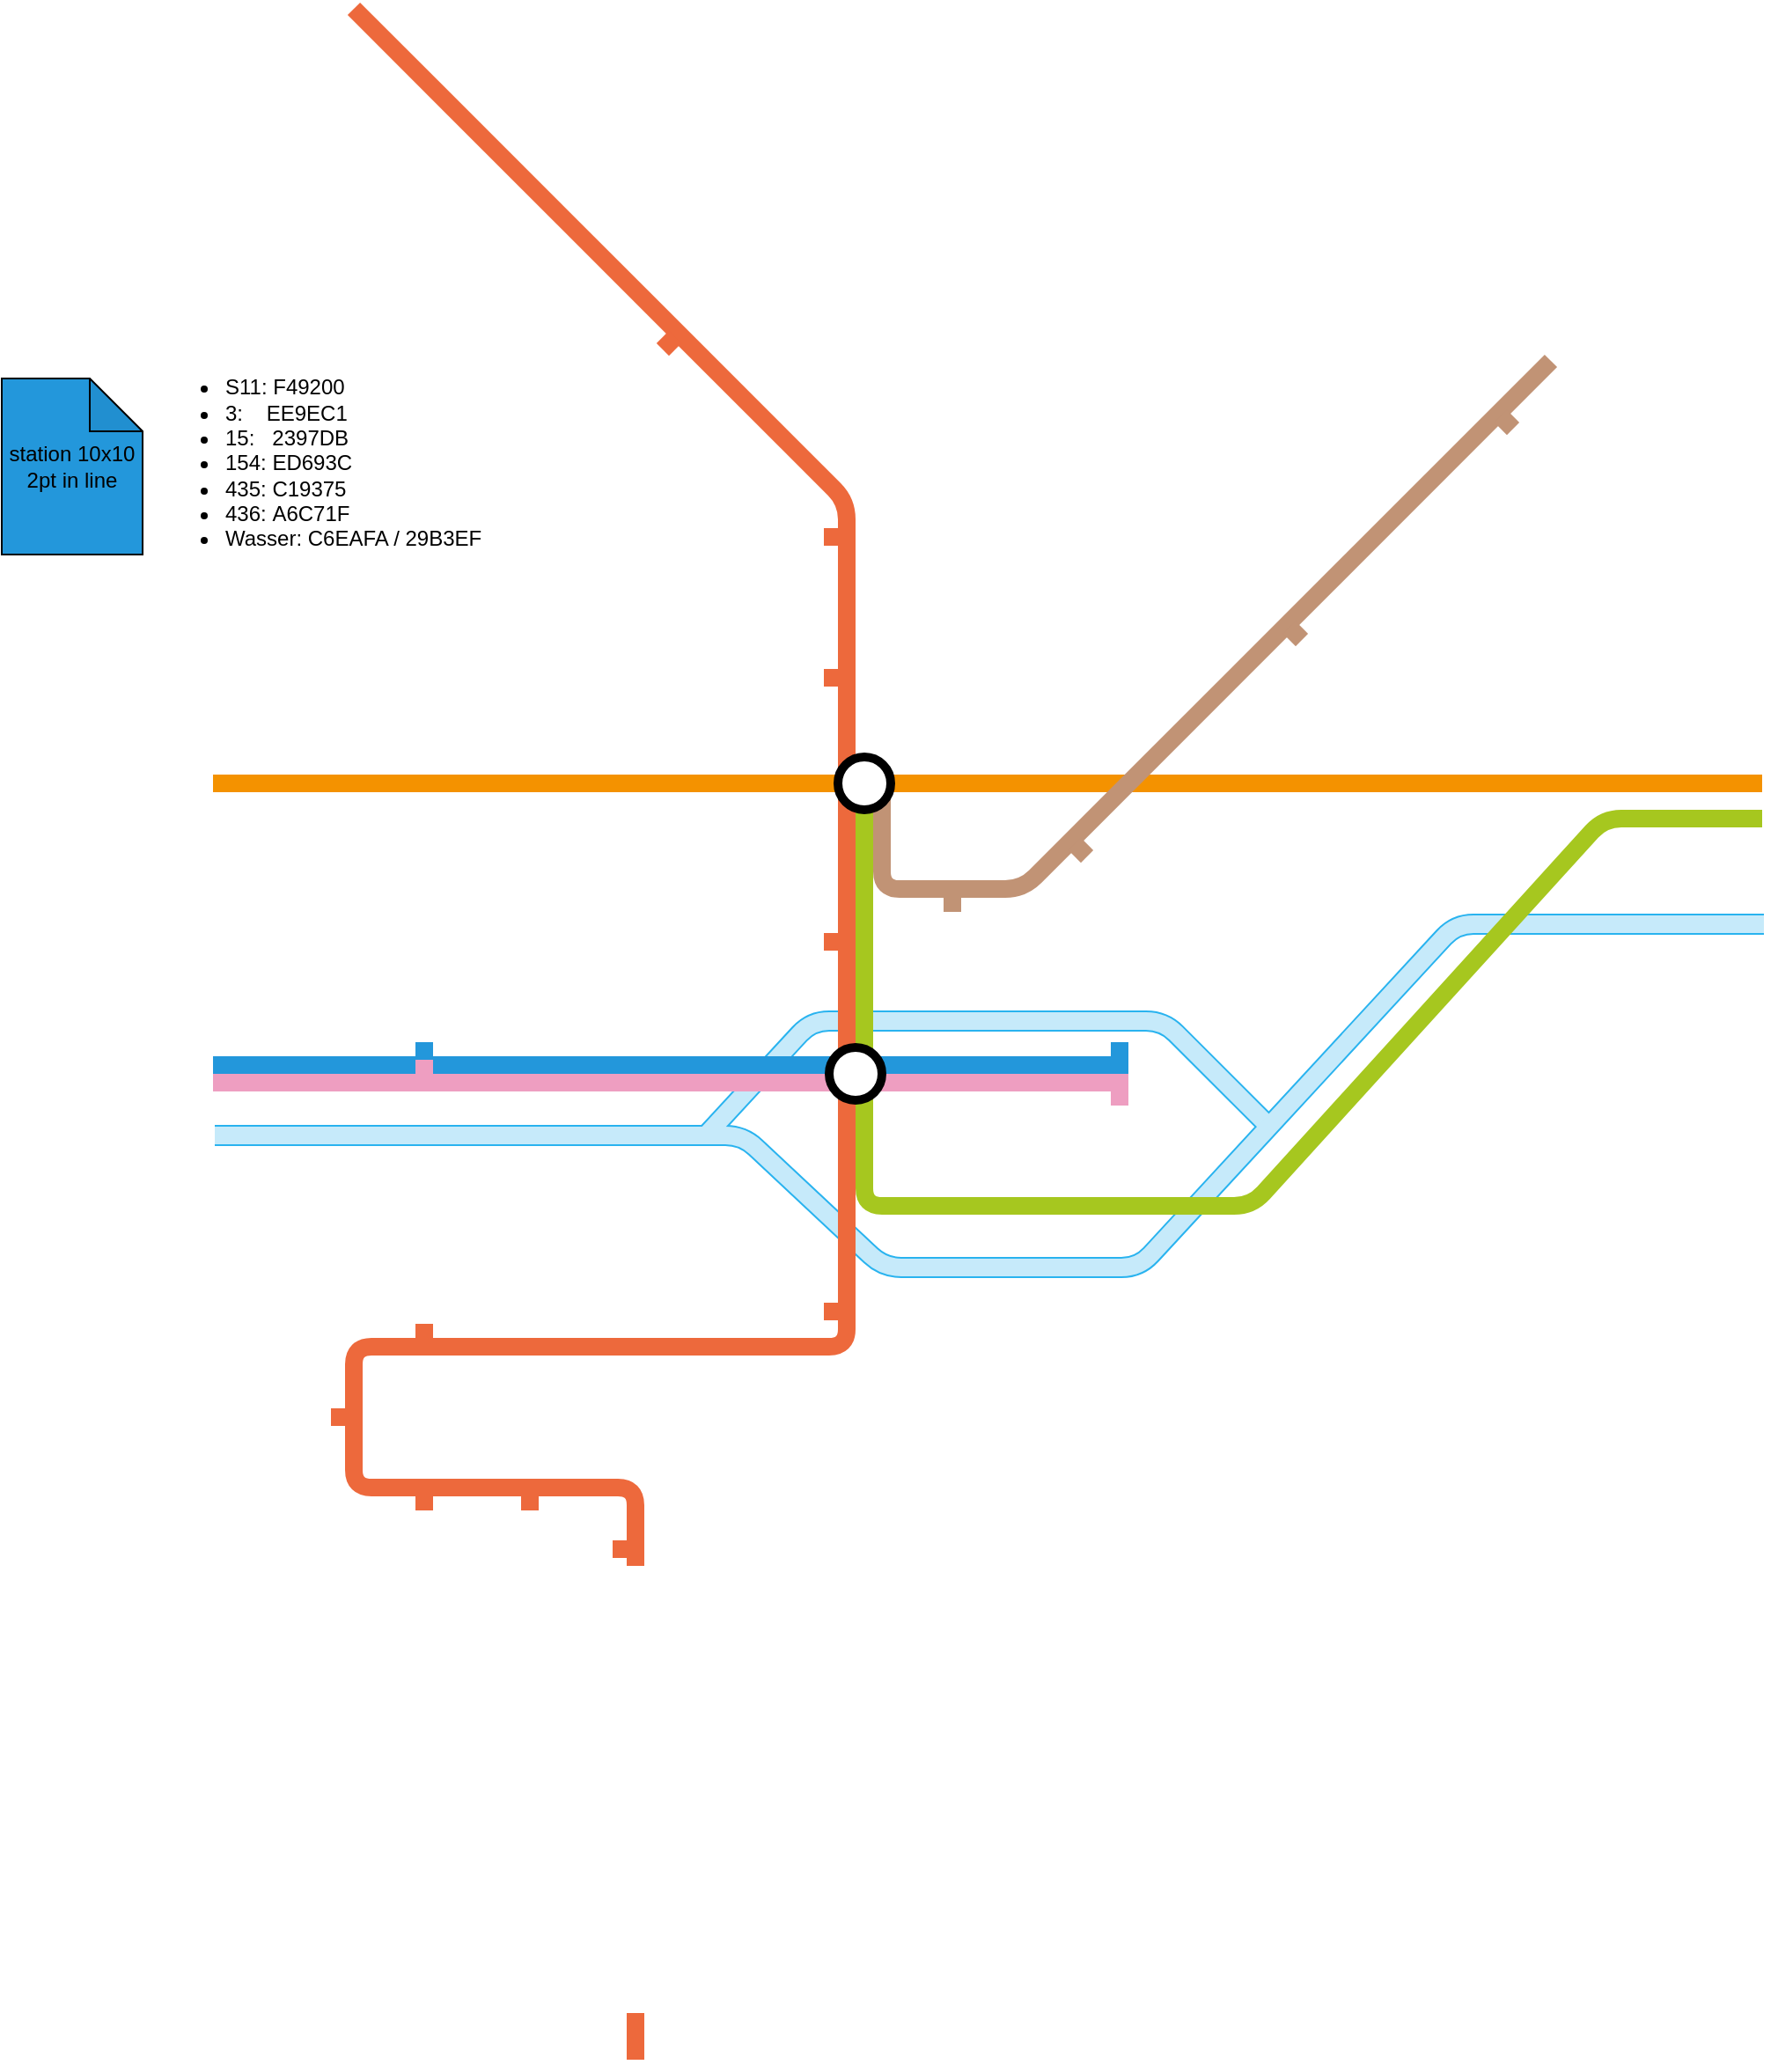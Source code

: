 <mxfile version="12.7.0" type="github">
  <diagram id="F8VpJ28K4jp9fLRufquV" name="Page-1">
    <mxGraphModel dx="975" dy="665" grid="1" gridSize="5" guides="1" tooltips="1" connect="1" arrows="1" fold="1" page="0" pageScale="1" pageWidth="1169" pageHeight="827" math="0" shadow="0">
      <root>
        <mxCell id="0"/>
        <mxCell id="tSeJXY5QkdyVhTGE8RgK-30" value="Border" style="locked=1;" parent="0" visible="0"/>
        <mxCell id="M_QFQK3Uzq7nNJ9T8SE2-6" value="" style="rounded=0;whiteSpace=wrap;html=1;fillColor=#CCCCCC;strokeColor=none;" vertex="1" parent="tSeJXY5QkdyVhTGE8RgK-30">
          <mxGeometry x="-535" y="-345" width="1925" height="1905" as="geometry"/>
        </mxCell>
        <mxCell id="tSeJXY5QkdyVhTGE8RgK-31" value="" style="rounded=1;whiteSpace=wrap;html=1;strokeWidth=5;fillColor=#ffffff;strokeColor=#E6E6E6;shadow=1;glass=0;backgroundOutline=0;" parent="tSeJXY5QkdyVhTGE8RgK-30" vertex="1">
          <mxGeometry x="65" y="105" width="635" height="1055" as="geometry"/>
        </mxCell>
        <mxCell id="tSeJXY5QkdyVhTGE8RgK-28" value="Water" style="locked=1;" parent="0"/>
        <mxCell id="tSeJXY5QkdyVhTGE8RgK-26" value="" style="endArrow=none;html=1;strokeColor=#29B3EF;strokeWidth=12;fillColor=#C6EAFA;jumpSize=12;" parent="tSeJXY5QkdyVhTGE8RgK-28" edge="1">
          <mxGeometry width="50" height="50" relative="1" as="geometry">
            <mxPoint x="320" y="680" as="sourcePoint"/>
            <mxPoint x="640" y="675" as="targetPoint"/>
            <Array as="points">
              <mxPoint x="380" y="615"/>
              <mxPoint x="580" y="615"/>
            </Array>
          </mxGeometry>
        </mxCell>
        <mxCell id="tSeJXY5QkdyVhTGE8RgK-25" value="" style="endArrow=none;html=1;strokeColor=#29B3EF;strokeWidth=12;fillColor=#C6EAFA;jumpSize=12;shadow=0;" parent="tSeJXY5QkdyVhTGE8RgK-28" edge="1">
          <mxGeometry width="50" height="50" relative="1" as="geometry">
            <mxPoint x="41" y="680" as="sourcePoint"/>
            <mxPoint x="921" y="560" as="targetPoint"/>
            <Array as="points">
              <mxPoint x="341" y="680"/>
              <mxPoint x="421" y="755"/>
              <mxPoint x="566" y="755"/>
              <mxPoint x="746" y="560"/>
            </Array>
          </mxGeometry>
        </mxCell>
        <mxCell id="tSeJXY5QkdyVhTGE8RgK-24" value="" style="endArrow=none;html=1;strokeColor=#C6EAFA;strokeWidth=10;fillColor=#C6EAFA;jumpSize=12;" parent="tSeJXY5QkdyVhTGE8RgK-28" edge="1">
          <mxGeometry width="50" height="50" relative="1" as="geometry">
            <mxPoint x="320" y="680" as="sourcePoint"/>
            <mxPoint x="640" y="675" as="targetPoint"/>
            <Array as="points">
              <mxPoint x="380" y="615"/>
              <mxPoint x="580" y="615"/>
            </Array>
          </mxGeometry>
        </mxCell>
        <mxCell id="tSeJXY5QkdyVhTGE8RgK-23" value="" style="endArrow=none;html=1;strokeColor=#C6EAFA;strokeWidth=10;fillColor=#C6EAFA;jumpSize=12;shadow=0;" parent="tSeJXY5QkdyVhTGE8RgK-28" edge="1">
          <mxGeometry width="50" height="50" relative="1" as="geometry">
            <mxPoint x="41" y="680" as="sourcePoint"/>
            <mxPoint x="921" y="560" as="targetPoint"/>
            <Array as="points">
              <mxPoint x="341" y="680"/>
              <mxPoint x="421" y="755"/>
              <mxPoint x="566" y="755"/>
              <mxPoint x="746" y="560"/>
            </Array>
          </mxGeometry>
        </mxCell>
        <mxCell id="1" value="Lines" style="locked=1;" parent="0"/>
        <mxCell id="DB9aXXIR0IWll7c-367i-10" value="" style="endArrow=none;html=1;strokeWidth=10;fillColor=#fff2cc;fontFamily=Lucida Console;fontSize=10;fontColor=#3333FF;strokeColor=#F49200;" parent="1" edge="1">
          <mxGeometry width="100" relative="1" as="geometry">
            <mxPoint x="40" y="480" as="sourcePoint"/>
            <mxPoint x="920" y="480" as="targetPoint"/>
          </mxGeometry>
        </mxCell>
        <mxCell id="DB9aXXIR0IWll7c-367i-11" value="" style="endArrow=none;html=1;strokeWidth=10;fillColor=#0050ef;fontFamily=Lucida Console;fontSize=10;fontColor=#3333FF;strokeColor=#EE9EC1;" parent="1" edge="1">
          <mxGeometry width="100" relative="1" as="geometry">
            <mxPoint x="40" y="650" as="sourcePoint"/>
            <mxPoint x="560" y="650" as="targetPoint"/>
          </mxGeometry>
        </mxCell>
        <mxCell id="tSeJXY5QkdyVhTGE8RgK-1" value="" style="endArrow=none;html=1;strokeWidth=10;fillColor=#d5e8d4;fontFamily=Lucida Console;fontSize=10;fontColor=#3333FF;strokeColor=#C19375;" parent="1" edge="1">
          <mxGeometry width="100" relative="1" as="geometry">
            <mxPoint x="420" y="480" as="sourcePoint"/>
            <mxPoint x="800" y="240" as="targetPoint"/>
            <Array as="points">
              <mxPoint x="420" y="540"/>
              <mxPoint x="500" y="540"/>
              <mxPoint x="680" y="360"/>
            </Array>
          </mxGeometry>
        </mxCell>
        <mxCell id="tSeJXY5QkdyVhTGE8RgK-3" value="" style="endArrow=none;html=1;strokeWidth=10;fillColor=#0050ef;fontFamily=Lucida Console;fontSize=10;fontColor=#3333FF;strokeColor=#2397DB;" parent="1" edge="1">
          <mxGeometry width="100" relative="1" as="geometry">
            <mxPoint x="40" y="640" as="sourcePoint"/>
            <mxPoint x="560" y="640" as="targetPoint"/>
          </mxGeometry>
        </mxCell>
        <mxCell id="DB9aXXIR0IWll7c-367i-13" value="" style="endArrow=none;html=1;strokeWidth=10;fillColor=#d80073;fontFamily=Lucida Console;fontSize=10;fontColor=#3333FF;strokeColor=#ED693C;" parent="1" edge="1">
          <mxGeometry width="100" relative="1" as="geometry">
            <mxPoint x="280" y="1205" as="sourcePoint"/>
            <mxPoint x="120" y="40" as="targetPoint"/>
            <Array as="points">
              <mxPoint x="280" y="880"/>
              <mxPoint x="120" y="880"/>
              <mxPoint x="120" y="800"/>
              <mxPoint x="400" y="800"/>
              <mxPoint x="400" y="320"/>
            </Array>
          </mxGeometry>
        </mxCell>
        <mxCell id="tSeJXY5QkdyVhTGE8RgK-2" value="" style="endArrow=none;html=1;strokeWidth=10;fillColor=#d5e8d4;fontFamily=Lucida Console;fontSize=10;fontColor=#3333FF;strokeColor=#A6C71F;" parent="1" edge="1">
          <mxGeometry width="100" relative="1" as="geometry">
            <mxPoint x="410" y="480" as="sourcePoint"/>
            <mxPoint x="920" y="500" as="targetPoint"/>
            <Array as="points">
              <mxPoint x="410" y="720"/>
              <mxPoint x="630" y="720"/>
              <mxPoint x="830" y="500"/>
            </Array>
          </mxGeometry>
        </mxCell>
        <mxCell id="tSeJXY5QkdyVhTGE8RgK-29" value="Stations" parent="0"/>
        <mxCell id="tSeJXY5QkdyVhTGE8RgK-16" value="" style="ellipse;whiteSpace=wrap;html=1;aspect=fixed;strokeWidth=5;allowArrows=0;connectable=0;" parent="tSeJXY5QkdyVhTGE8RgK-29" vertex="1">
          <mxGeometry x="395" y="465" width="30" height="30" as="geometry"/>
        </mxCell>
        <mxCell id="tSeJXY5QkdyVhTGE8RgK-13" value="" style="ellipse;whiteSpace=wrap;html=1;aspect=fixed;strokeWidth=5;allowArrows=0;connectable=0;" parent="tSeJXY5QkdyVhTGE8RgK-29" vertex="1">
          <mxGeometry x="390" y="630" width="30" height="30" as="geometry"/>
        </mxCell>
        <mxCell id="M_QFQK3Uzq7nNJ9T8SE2-8" value="" style="whiteSpace=wrap;html=1;aspect=fixed;fillColor=#EE9EC1;strokeColor=none;" vertex="1" parent="tSeJXY5QkdyVhTGE8RgK-29">
          <mxGeometry x="155" y="637" width="10" height="10" as="geometry"/>
        </mxCell>
        <mxCell id="M_QFQK3Uzq7nNJ9T8SE2-9" value="" style="whiteSpace=wrap;html=1;aspect=fixed;fillColor=#2397DB;strokeColor=none;" vertex="1" parent="tSeJXY5QkdyVhTGE8RgK-29">
          <mxGeometry x="155" y="627" width="10" height="10" as="geometry"/>
        </mxCell>
        <mxCell id="M_QFQK3Uzq7nNJ9T8SE2-10" value="" style="whiteSpace=wrap;html=1;aspect=fixed;fillColor=#EE9EC1;strokeColor=none;" vertex="1" parent="tSeJXY5QkdyVhTGE8RgK-29">
          <mxGeometry x="550" y="653" width="10" height="10" as="geometry"/>
        </mxCell>
        <mxCell id="M_QFQK3Uzq7nNJ9T8SE2-11" value="" style="whiteSpace=wrap;html=1;aspect=fixed;fillColor=#2397DB;strokeColor=none;" vertex="1" parent="tSeJXY5QkdyVhTGE8RgK-29">
          <mxGeometry x="550" y="627" width="10" height="10" as="geometry"/>
        </mxCell>
        <mxCell id="M_QFQK3Uzq7nNJ9T8SE2-13" value="" style="whiteSpace=wrap;html=1;aspect=fixed;fillColor=#C19375;strokeColor=none;" vertex="1" parent="tSeJXY5QkdyVhTGE8RgK-29">
          <mxGeometry x="455" y="543" width="10" height="10" as="geometry"/>
        </mxCell>
        <mxCell id="M_QFQK3Uzq7nNJ9T8SE2-14" value="" style="whiteSpace=wrap;html=1;aspect=fixed;fillColor=#C19375;strokeColor=none;rotation=45;" vertex="1" parent="tSeJXY5QkdyVhTGE8RgK-29">
          <mxGeometry x="528" y="513" width="10" height="10" as="geometry"/>
        </mxCell>
        <mxCell id="M_QFQK3Uzq7nNJ9T8SE2-16" value="" style="whiteSpace=wrap;html=1;aspect=fixed;fillColor=#C19375;strokeColor=none;rotation=45;" vertex="1" parent="tSeJXY5QkdyVhTGE8RgK-29">
          <mxGeometry x="650" y="390" width="10" height="10" as="geometry"/>
        </mxCell>
        <mxCell id="M_QFQK3Uzq7nNJ9T8SE2-17" value="" style="whiteSpace=wrap;html=1;aspect=fixed;fillColor=#C19375;strokeColor=none;rotation=45;" vertex="1" parent="tSeJXY5QkdyVhTGE8RgK-29">
          <mxGeometry x="770" y="270" width="10" height="10" as="geometry"/>
        </mxCell>
        <mxCell id="M_QFQK3Uzq7nNJ9T8SE2-18" value="" style="whiteSpace=wrap;html=1;aspect=fixed;fillColor=#ED693C;strokeColor=none;" vertex="1" parent="tSeJXY5QkdyVhTGE8RgK-29">
          <mxGeometry x="387" y="415" width="10" height="10" as="geometry"/>
        </mxCell>
        <mxCell id="M_QFQK3Uzq7nNJ9T8SE2-19" value="" style="whiteSpace=wrap;html=1;aspect=fixed;fillColor=#ED693C;strokeColor=none;" vertex="1" parent="tSeJXY5QkdyVhTGE8RgK-29">
          <mxGeometry x="387" y="335" width="10" height="10" as="geometry"/>
        </mxCell>
        <mxCell id="M_QFQK3Uzq7nNJ9T8SE2-20" value="" style="whiteSpace=wrap;html=1;aspect=fixed;fillColor=#ED693C;strokeColor=none;rotation=45;" vertex="1" parent="tSeJXY5QkdyVhTGE8RgK-29">
          <mxGeometry x="294" y="225" width="10" height="10" as="geometry"/>
        </mxCell>
        <mxCell id="M_QFQK3Uzq7nNJ9T8SE2-21" value="" style="whiteSpace=wrap;html=1;aspect=fixed;fillColor=#ED693C;strokeColor=none;" vertex="1" parent="tSeJXY5QkdyVhTGE8RgK-29">
          <mxGeometry x="387" y="565" width="10" height="10" as="geometry"/>
        </mxCell>
        <mxCell id="M_QFQK3Uzq7nNJ9T8SE2-22" value="" style="whiteSpace=wrap;html=1;aspect=fixed;fillColor=#ED693C;strokeColor=none;" vertex="1" parent="tSeJXY5QkdyVhTGE8RgK-29">
          <mxGeometry x="387" y="775" width="10" height="10" as="geometry"/>
        </mxCell>
        <mxCell id="M_QFQK3Uzq7nNJ9T8SE2-23" value="" style="whiteSpace=wrap;html=1;aspect=fixed;fillColor=#ED693C;strokeColor=none;" vertex="1" parent="tSeJXY5QkdyVhTGE8RgK-29">
          <mxGeometry x="155" y="787" width="10" height="10" as="geometry"/>
        </mxCell>
        <mxCell id="M_QFQK3Uzq7nNJ9T8SE2-24" value="" style="whiteSpace=wrap;html=1;aspect=fixed;fillColor=#ED693C;strokeColor=none;" vertex="1" parent="tSeJXY5QkdyVhTGE8RgK-29">
          <mxGeometry x="107" y="835" width="10" height="10" as="geometry"/>
        </mxCell>
        <mxCell id="M_QFQK3Uzq7nNJ9T8SE2-25" value="" style="whiteSpace=wrap;html=1;aspect=fixed;fillColor=#ED693C;strokeColor=none;" vertex="1" parent="tSeJXY5QkdyVhTGE8RgK-29">
          <mxGeometry x="155" y="883" width="10" height="10" as="geometry"/>
        </mxCell>
        <mxCell id="M_QFQK3Uzq7nNJ9T8SE2-26" value="" style="whiteSpace=wrap;html=1;aspect=fixed;fillColor=#ED693C;strokeColor=none;" vertex="1" parent="tSeJXY5QkdyVhTGE8RgK-29">
          <mxGeometry x="215" y="883" width="10" height="10" as="geometry"/>
        </mxCell>
        <mxCell id="M_QFQK3Uzq7nNJ9T8SE2-27" value="" style="whiteSpace=wrap;html=1;aspect=fixed;fillColor=#ED693C;strokeColor=none;" vertex="1" parent="tSeJXY5QkdyVhTGE8RgK-29">
          <mxGeometry x="267" y="910" width="10" height="10" as="geometry"/>
        </mxCell>
        <mxCell id="M_QFQK3Uzq7nNJ9T8SE2-1" value="Text" parent="0"/>
        <mxCell id="M_QFQK3Uzq7nNJ9T8SE2-3" value="&lt;ul&gt;&lt;li&gt;S11:&amp;nbsp;F49200&lt;br&gt;&lt;/li&gt;&lt;li&gt;3:&amp;nbsp; &amp;nbsp;&amp;nbsp;EE9EC1&lt;/li&gt;&lt;li&gt;15:&amp;nbsp; &amp;nbsp;2397DB&lt;/li&gt;&lt;li&gt;154:&amp;nbsp;ED693C&lt;/li&gt;&lt;li&gt;435: C19375&lt;/li&gt;&lt;li&gt;436:&amp;nbsp;A6C71F&lt;/li&gt;&lt;li&gt;Wasser:&amp;nbsp;C6EAFA /&amp;nbsp;29B3EF&amp;nbsp;&lt;/li&gt;&lt;/ul&gt;" style="text;html=1;strokeColor=none;fillColor=none;align=left;verticalAlign=middle;whiteSpace=wrap;rounded=0;" vertex="1" parent="M_QFQK3Uzq7nNJ9T8SE2-1">
          <mxGeometry x="5" y="205" width="235" height="185" as="geometry"/>
        </mxCell>
        <mxCell id="M_QFQK3Uzq7nNJ9T8SE2-12" value="station 10x10&lt;br&gt;2pt in line" style="shape=note;whiteSpace=wrap;html=1;backgroundOutline=1;darkOpacity=0.05;fillColor=#2397DB;" vertex="1" parent="M_QFQK3Uzq7nNJ9T8SE2-1">
          <mxGeometry x="-80" y="250" width="80" height="100" as="geometry"/>
        </mxCell>
      </root>
    </mxGraphModel>
  </diagram>
</mxfile>
